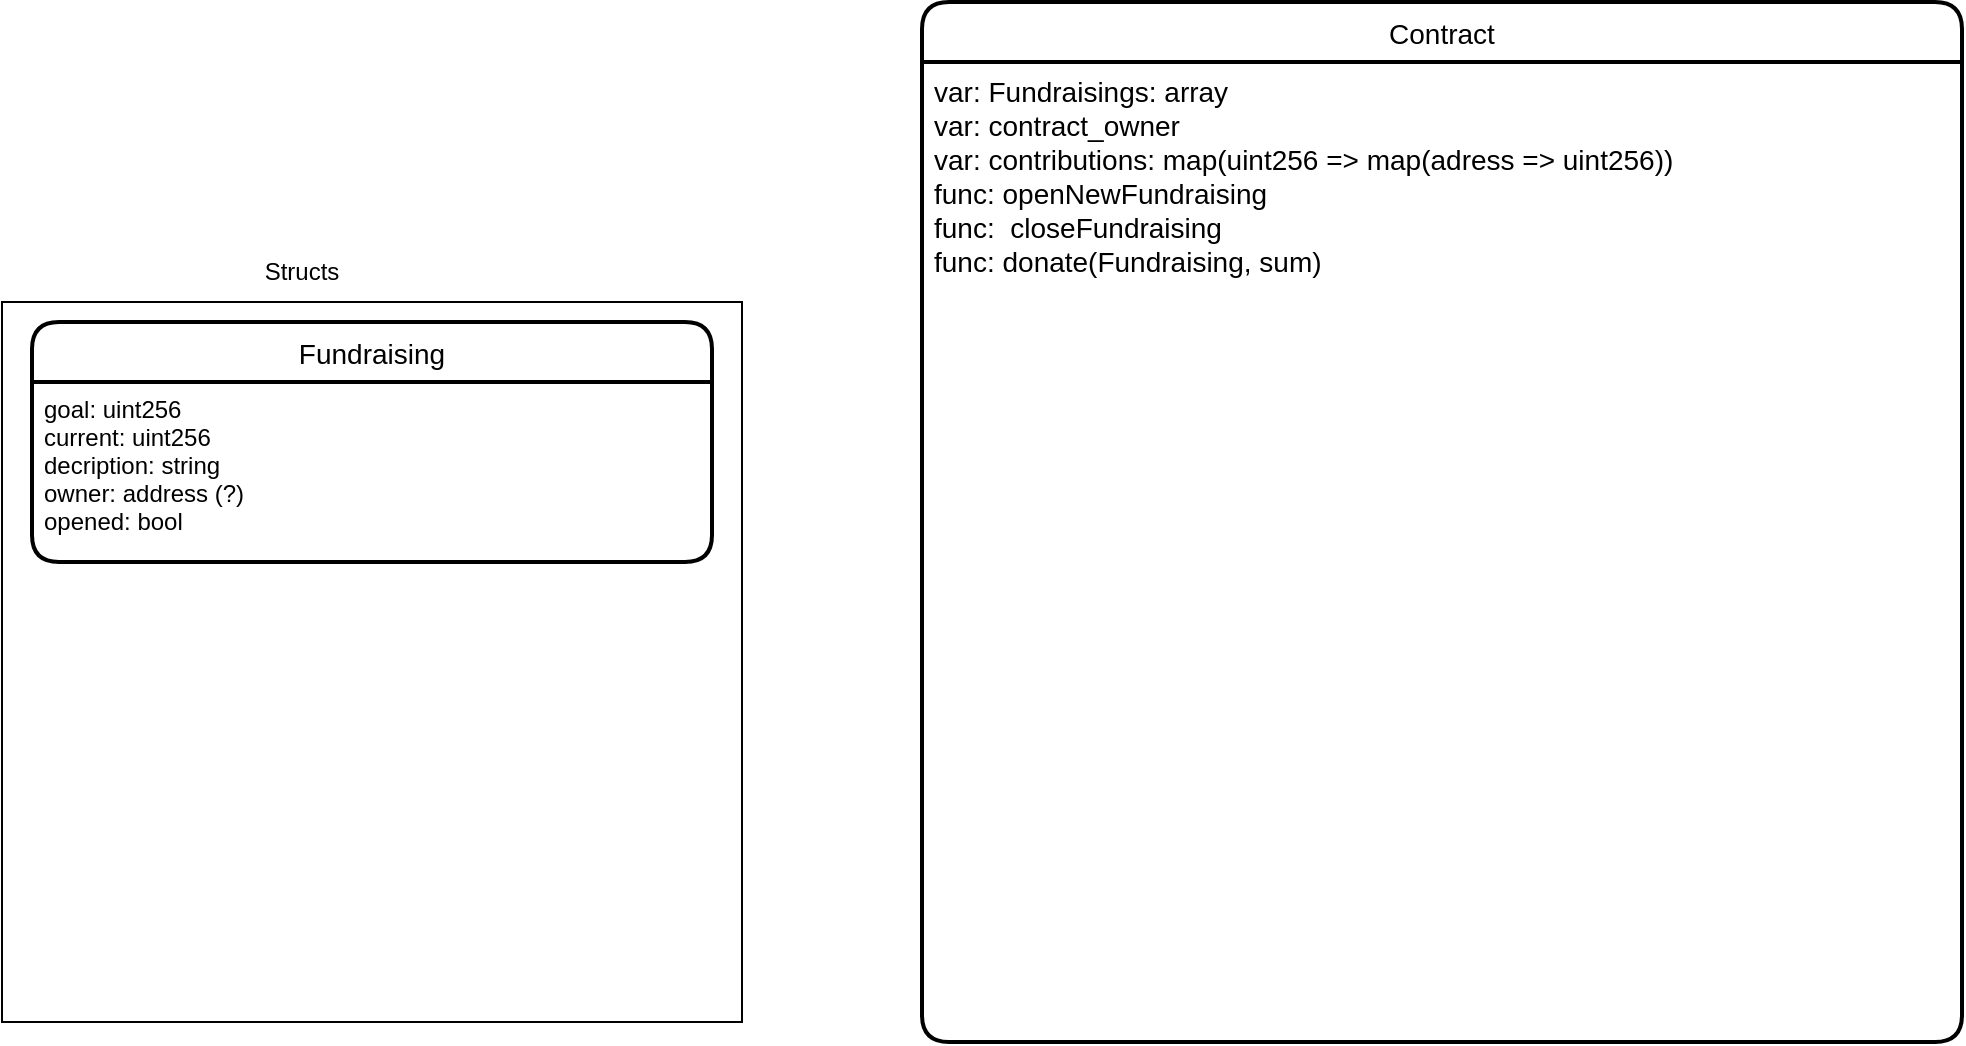 <mxfile version="20.8.16" type="github">
  <diagram name="Страница 1" id="-buf7eigM2P_84CWs5cj">
    <mxGraphModel dx="1466" dy="806" grid="1" gridSize="10" guides="1" tooltips="1" connect="1" arrows="1" fold="1" page="1" pageScale="1" pageWidth="1654" pageHeight="1169" background="none" math="0" shadow="0">
      <root>
        <mxCell id="0" />
        <mxCell id="1" parent="0" />
        <mxCell id="YaH832CK0IXa90l76nZg-11" value="" style="rounded=0;whiteSpace=wrap;html=1;" vertex="1" parent="1">
          <mxGeometry x="180" y="200" width="370" height="360" as="geometry" />
        </mxCell>
        <mxCell id="YaH832CK0IXa90l76nZg-5" value="Fundraising" style="swimlane;childLayout=stackLayout;horizontal=1;startSize=30;horizontalStack=0;rounded=1;fontSize=14;fontStyle=0;strokeWidth=2;resizeParent=0;resizeLast=1;shadow=0;dashed=0;align=center;" vertex="1" parent="1">
          <mxGeometry x="195" y="210" width="340" height="120" as="geometry" />
        </mxCell>
        <mxCell id="YaH832CK0IXa90l76nZg-6" value="goal: uint256&#xa;current: uint256&#xa;decription: string&#xa;owner: address (?)&#xa;opened: bool" style="align=left;strokeColor=none;fillColor=none;spacingLeft=4;fontSize=12;verticalAlign=top;resizable=0;rotatable=0;part=1;" vertex="1" parent="YaH832CK0IXa90l76nZg-5">
          <mxGeometry y="30" width="340" height="90" as="geometry" />
        </mxCell>
        <mxCell id="YaH832CK0IXa90l76nZg-12" value="Structs" style="text;html=1;strokeColor=none;fillColor=none;align=center;verticalAlign=middle;whiteSpace=wrap;rounded=0;" vertex="1" parent="1">
          <mxGeometry x="300" y="170" width="60" height="30" as="geometry" />
        </mxCell>
        <mxCell id="YaH832CK0IXa90l76nZg-13" value="Contract" style="swimlane;childLayout=stackLayout;horizontal=1;startSize=30;horizontalStack=0;rounded=1;fontSize=14;fontStyle=0;strokeWidth=2;resizeParent=0;resizeLast=1;shadow=0;dashed=0;align=center;" vertex="1" parent="1">
          <mxGeometry x="640" y="50" width="520" height="520" as="geometry" />
        </mxCell>
        <mxCell id="YaH832CK0IXa90l76nZg-14" value="var: Fundraisings: array&#xa;var: contract_owner&#xa;var: contributions: map(uint256 =&gt; map(adress =&gt; uint256))&#xa;func: openNewFundraising&#xa;func:  closeFundraising&#xa;func: donate(Fundraising, sum)&#xa;" style="align=left;strokeColor=none;fillColor=none;spacingLeft=4;fontSize=14;verticalAlign=top;resizable=0;rotatable=0;part=1;" vertex="1" parent="YaH832CK0IXa90l76nZg-13">
          <mxGeometry y="30" width="520" height="490" as="geometry" />
        </mxCell>
      </root>
    </mxGraphModel>
  </diagram>
</mxfile>
